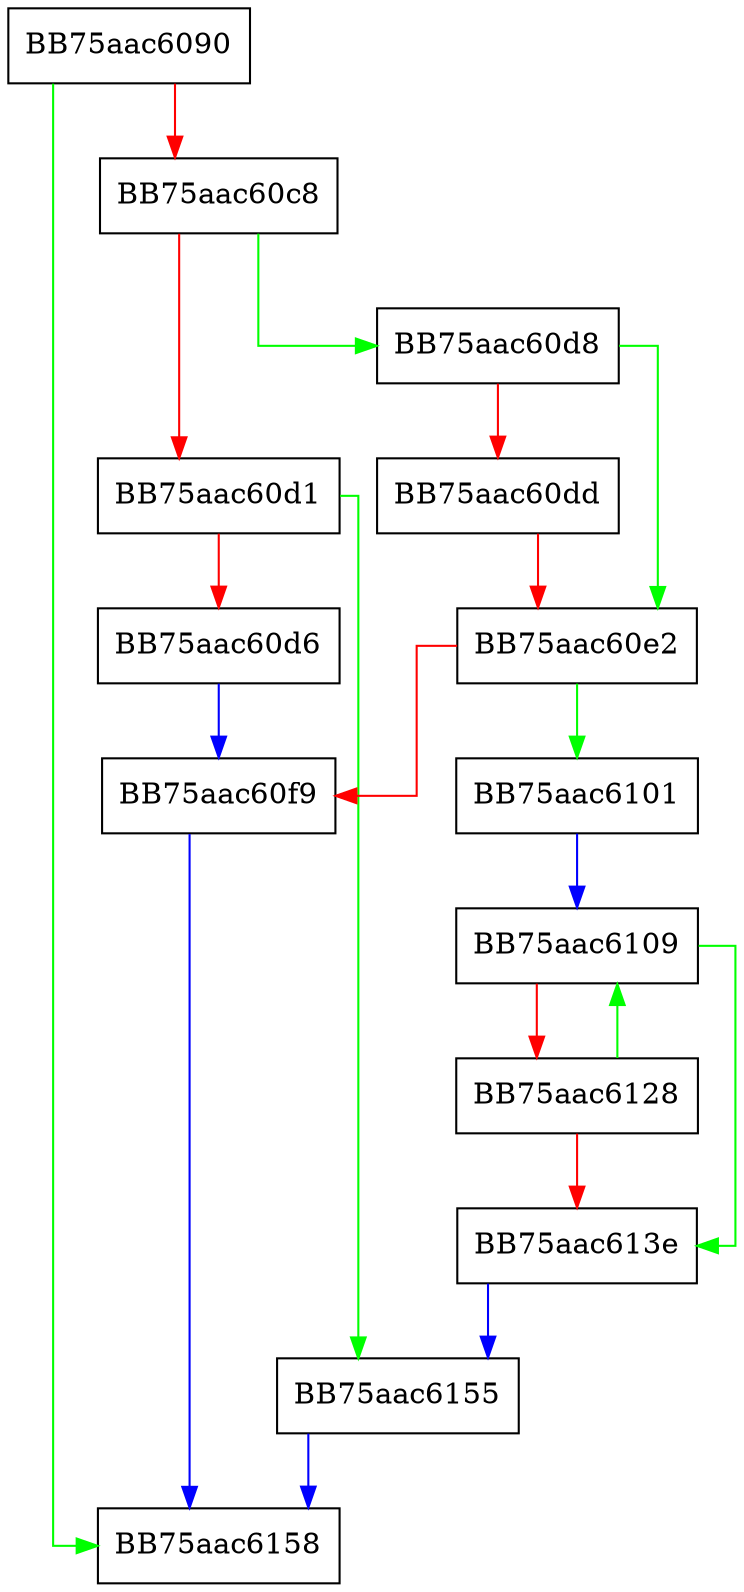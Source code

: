 digraph GetDistance {
  node [shape="box"];
  graph [splines=ortho];
  BB75aac6090 -> BB75aac6158 [color="green"];
  BB75aac6090 -> BB75aac60c8 [color="red"];
  BB75aac60c8 -> BB75aac60d8 [color="green"];
  BB75aac60c8 -> BB75aac60d1 [color="red"];
  BB75aac60d1 -> BB75aac6155 [color="green"];
  BB75aac60d1 -> BB75aac60d6 [color="red"];
  BB75aac60d6 -> BB75aac60f9 [color="blue"];
  BB75aac60d8 -> BB75aac60e2 [color="green"];
  BB75aac60d8 -> BB75aac60dd [color="red"];
  BB75aac60dd -> BB75aac60e2 [color="red"];
  BB75aac60e2 -> BB75aac6101 [color="green"];
  BB75aac60e2 -> BB75aac60f9 [color="red"];
  BB75aac60f9 -> BB75aac6158 [color="blue"];
  BB75aac6101 -> BB75aac6109 [color="blue"];
  BB75aac6109 -> BB75aac613e [color="green"];
  BB75aac6109 -> BB75aac6128 [color="red"];
  BB75aac6128 -> BB75aac6109 [color="green"];
  BB75aac6128 -> BB75aac613e [color="red"];
  BB75aac613e -> BB75aac6155 [color="blue"];
  BB75aac6155 -> BB75aac6158 [color="blue"];
}